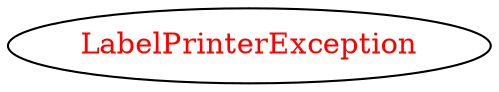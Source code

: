 digraph dependencyGraph {
 concentrate=true;
 ranksep="2.0";
 rankdir="LR"; 
 splines="ortho";
"LabelPrinterException" [fontcolor="red"];
}